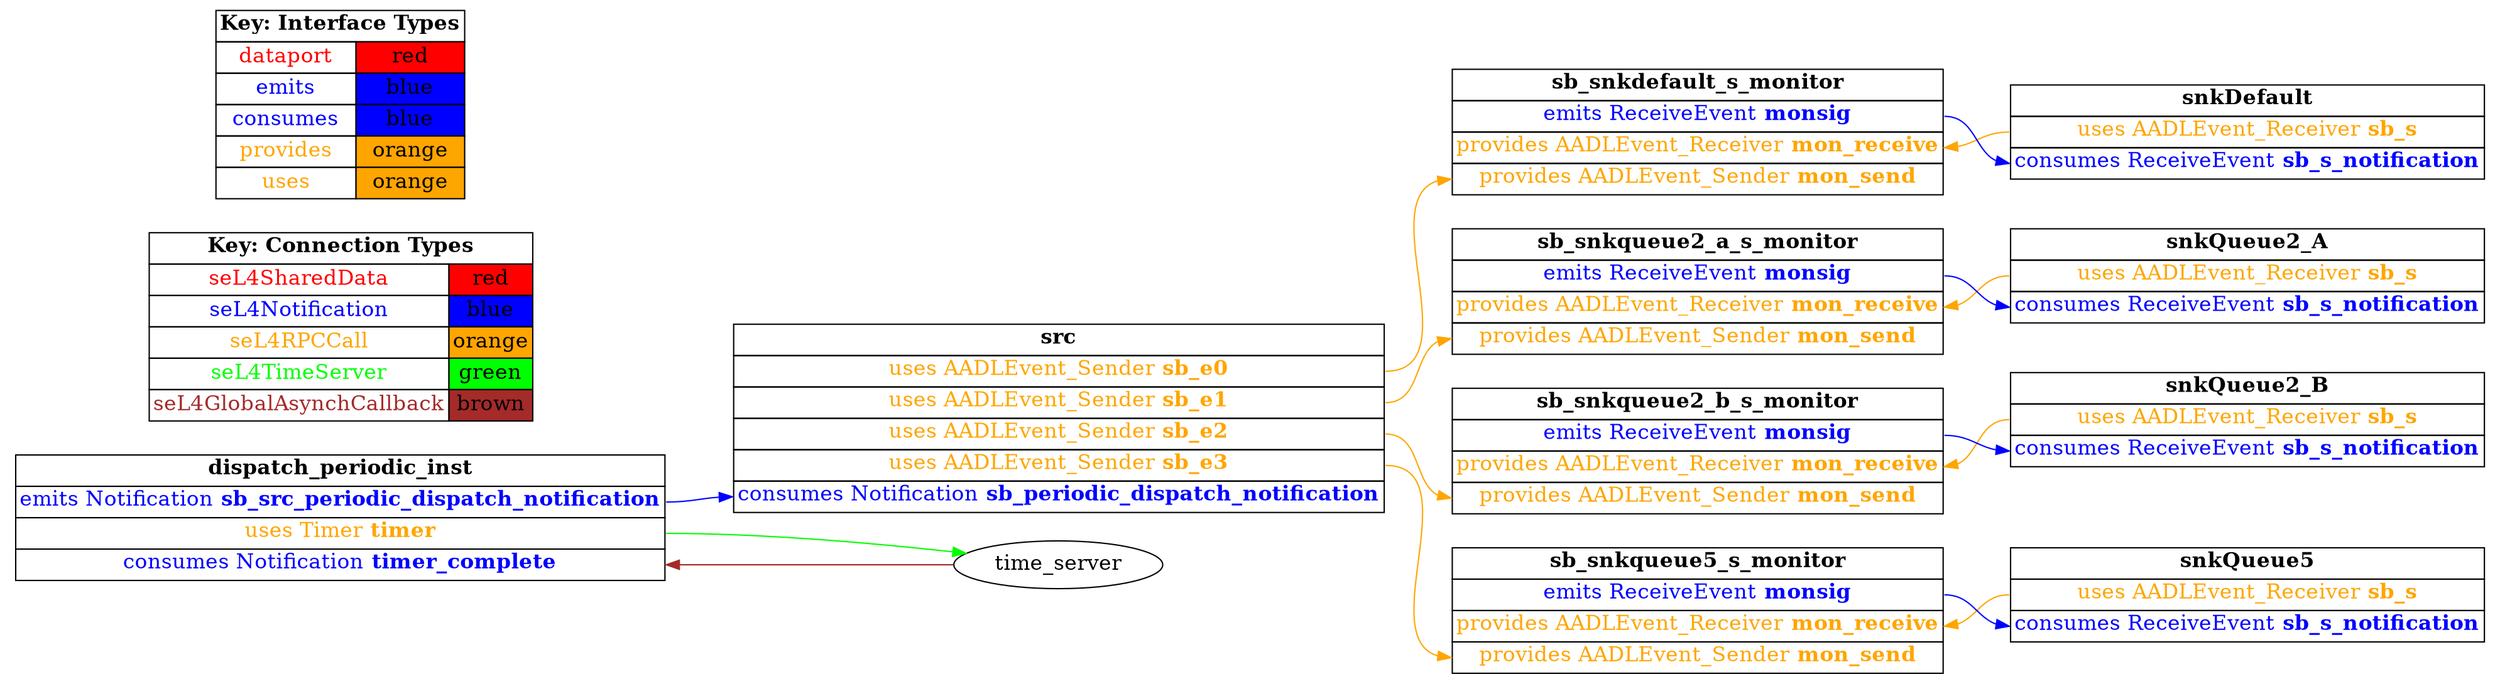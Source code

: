 digraph g {
graph [
  overlap = false,
  rankdir = "LR"
];
node [
  fontsize = "16",
  shape = "ellipse"
];
edge [
];

src [
  label=<
    <TABLE BORDER="0" CELLBORDER="1" CELLSPACING="0">
      <TR><TD><B>src</B></TD></TR>
      <TR><TD PORT="sb_e0"><FONT COLOR="orange">uses AADLEvent_Sender <B>sb_e0</B></FONT></TD></TR>
      <TR><TD PORT="sb_e1"><FONT COLOR="orange">uses AADLEvent_Sender <B>sb_e1</B></FONT></TD></TR>
      <TR><TD PORT="sb_e2"><FONT COLOR="orange">uses AADLEvent_Sender <B>sb_e2</B></FONT></TD></TR>
      <TR><TD PORT="sb_e3"><FONT COLOR="orange">uses AADLEvent_Sender <B>sb_e3</B></FONT></TD></TR>
      <TR><TD PORT="sb_periodic_dispatch_notification"><FONT COLOR="blue">consumes Notification <B>sb_periodic_dispatch_notification</B></FONT></TD></TR>"
    </TABLE>
  >
  shape=plaintext
];

snkDefault [
  label=<
    <TABLE BORDER="0" CELLBORDER="1" CELLSPACING="0">
      <TR><TD><B>snkDefault</B></TD></TR>
      <TR><TD PORT="sb_s"><FONT COLOR="orange">uses AADLEvent_Receiver <B>sb_s</B></FONT></TD></TR>
      <TR><TD PORT="sb_s_notification"><FONT COLOR="blue">consumes ReceiveEvent <B>sb_s_notification</B></FONT></TD></TR>"
    </TABLE>
  >
  shape=plaintext
];

snkQueue2_A [
  label=<
    <TABLE BORDER="0" CELLBORDER="1" CELLSPACING="0">
      <TR><TD><B>snkQueue2_A</B></TD></TR>
      <TR><TD PORT="sb_s"><FONT COLOR="orange">uses AADLEvent_Receiver <B>sb_s</B></FONT></TD></TR>
      <TR><TD PORT="sb_s_notification"><FONT COLOR="blue">consumes ReceiveEvent <B>sb_s_notification</B></FONT></TD></TR>"
    </TABLE>
  >
  shape=plaintext
];

snkQueue2_B [
  label=<
    <TABLE BORDER="0" CELLBORDER="1" CELLSPACING="0">
      <TR><TD><B>snkQueue2_B</B></TD></TR>
      <TR><TD PORT="sb_s"><FONT COLOR="orange">uses AADLEvent_Receiver <B>sb_s</B></FONT></TD></TR>
      <TR><TD PORT="sb_s_notification"><FONT COLOR="blue">consumes ReceiveEvent <B>sb_s_notification</B></FONT></TD></TR>"
    </TABLE>
  >
  shape=plaintext
];

snkQueue5 [
  label=<
    <TABLE BORDER="0" CELLBORDER="1" CELLSPACING="0">
      <TR><TD><B>snkQueue5</B></TD></TR>
      <TR><TD PORT="sb_s"><FONT COLOR="orange">uses AADLEvent_Receiver <B>sb_s</B></FONT></TD></TR>
      <TR><TD PORT="sb_s_notification"><FONT COLOR="blue">consumes ReceiveEvent <B>sb_s_notification</B></FONT></TD></TR>"
    </TABLE>
  >
  shape=plaintext
];

sb_snkdefault_s_monitor [
  label=<
    <TABLE BORDER="0" CELLBORDER="1" CELLSPACING="0">
      <TR><TD><B>sb_snkdefault_s_monitor</B></TD></TR>
      <TR><TD PORT="monsig"><FONT COLOR="blue">emits ReceiveEvent <B>monsig</B></FONT></TD></TR>
      <TR><TD PORT="mon_receive"><FONT COLOR="orange">provides AADLEvent_Receiver <B>mon_receive</B></FONT></TD></TR>
      <TR><TD PORT="mon_send"><FONT COLOR="orange">provides AADLEvent_Sender <B>mon_send</B></FONT></TD></TR>"
    </TABLE>
  >
  shape=plaintext
];

sb_snkqueue2_a_s_monitor [
  label=<
    <TABLE BORDER="0" CELLBORDER="1" CELLSPACING="0">
      <TR><TD><B>sb_snkqueue2_a_s_monitor</B></TD></TR>
      <TR><TD PORT="monsig"><FONT COLOR="blue">emits ReceiveEvent <B>monsig</B></FONT></TD></TR>
      <TR><TD PORT="mon_receive"><FONT COLOR="orange">provides AADLEvent_Receiver <B>mon_receive</B></FONT></TD></TR>
      <TR><TD PORT="mon_send"><FONT COLOR="orange">provides AADLEvent_Sender <B>mon_send</B></FONT></TD></TR>"
    </TABLE>
  >
  shape=plaintext
];

sb_snkqueue2_b_s_monitor [
  label=<
    <TABLE BORDER="0" CELLBORDER="1" CELLSPACING="0">
      <TR><TD><B>sb_snkqueue2_b_s_monitor</B></TD></TR>
      <TR><TD PORT="monsig"><FONT COLOR="blue">emits ReceiveEvent <B>monsig</B></FONT></TD></TR>
      <TR><TD PORT="mon_receive"><FONT COLOR="orange">provides AADLEvent_Receiver <B>mon_receive</B></FONT></TD></TR>
      <TR><TD PORT="mon_send"><FONT COLOR="orange">provides AADLEvent_Sender <B>mon_send</B></FONT></TD></TR>"
    </TABLE>
  >
  shape=plaintext
];

sb_snkqueue5_s_monitor [
  label=<
    <TABLE BORDER="0" CELLBORDER="1" CELLSPACING="0">
      <TR><TD><B>sb_snkqueue5_s_monitor</B></TD></TR>
      <TR><TD PORT="monsig"><FONT COLOR="blue">emits ReceiveEvent <B>monsig</B></FONT></TD></TR>
      <TR><TD PORT="mon_receive"><FONT COLOR="orange">provides AADLEvent_Receiver <B>mon_receive</B></FONT></TD></TR>
      <TR><TD PORT="mon_send"><FONT COLOR="orange">provides AADLEvent_Sender <B>mon_send</B></FONT></TD></TR>"
    </TABLE>
  >
  shape=plaintext
];

dispatch_periodic_inst [
  label=<
    <TABLE BORDER="0" CELLBORDER="1" CELLSPACING="0">
      <TR><TD><B>dispatch_periodic_inst</B></TD></TR>
      <TR><TD PORT="sb_src_periodic_dispatch_notification"><FONT COLOR="blue">emits Notification <B>sb_src_periodic_dispatch_notification</B></FONT></TD></TR>
      <TR><TD PORT="timer"><FONT COLOR="orange">uses Timer <B>timer</B></FONT></TD></TR>
      <TR><TD PORT="timer_complete"><FONT COLOR="blue">consumes Notification <B>timer_complete</B></FONT></TD></TR>"
    </TABLE>
  >
  shape=plaintext
];

connectiontypekey [
  label=<
   <TABLE BORDER="0" CELLBORDER="1" CELLSPACING="0">
     <TR><TD COLSPAN="2"><B>Key: Connection Types</B></TD></TR>
     <TR><TD><FONT COLOR="red">seL4SharedData</FONT></TD><TD BGCOLOR="red">red</TD></TR>
     <TR><TD><FONT COLOR="blue">seL4Notification</FONT></TD><TD BGCOLOR="blue">blue</TD></TR>
     <TR><TD><FONT COLOR="orange">seL4RPCCall</FONT></TD><TD BGCOLOR="orange">orange</TD></TR>
     <TR><TD><FONT COLOR="green">seL4TimeServer</FONT></TD><TD BGCOLOR="green">green</TD></TR>
     <TR><TD><FONT COLOR="brown">seL4GlobalAsynchCallback</FONT></TD><TD BGCOLOR="brown">brown</TD></TR>
   </TABLE>
  >
  shape=plaintext
];

interfacetypekey [
  label=<
   <TABLE BORDER="0" CELLBORDER="1" CELLSPACING="0">
     <TR><TD COLSPAN="2"><B>Key: Interface Types</B></TD></TR>
     <TR><TD><FONT COLOR="red">dataport</FONT></TD><TD BGCOLOR="red">red</TD></TR>
     <TR><TD><FONT COLOR="blue">emits</FONT></TD><TD BGCOLOR="blue">blue</TD></TR>
     <TR><TD><FONT COLOR="blue">consumes</FONT></TD><TD BGCOLOR="blue">blue</TD></TR>
     <TR><TD><FONT COLOR="orange">provides</FONT></TD><TD BGCOLOR="orange">orange</TD></TR>
     <TR><TD><FONT COLOR="orange">uses</FONT></TD><TD BGCOLOR="orange">orange</TD></TR>
   </TABLE>
  >
  shape=plaintext
];

"dispatch_periodic_inst":sb_src_periodic_dispatch_notification -> "src":sb_periodic_dispatch_notification [
  color="blue"
  //label = "seL4Notification"
  id = conn1
];

"src":sb_e0 -> "sb_snkdefault_s_monitor":mon_send [
  color="orange"
  //label = "seL4RPCCall"
  id = conn2
];

"snkDefault":sb_s -> "sb_snkdefault_s_monitor":mon_receive [
  color="orange"
  //label = "seL4RPCCall"
  id = conn3
];

"sb_snkdefault_s_monitor":monsig -> "snkDefault":sb_s_notification [
  color="blue"
  //label = "seL4Notification"
  id = conn4
];

"src":sb_e1 -> "sb_snkqueue2_a_s_monitor":mon_send [
  color="orange"
  //label = "seL4RPCCall"
  id = conn5
];

"snkQueue2_A":sb_s -> "sb_snkqueue2_a_s_monitor":mon_receive [
  color="orange"
  //label = "seL4RPCCall"
  id = conn6
];

"sb_snkqueue2_a_s_monitor":monsig -> "snkQueue2_A":sb_s_notification [
  color="blue"
  //label = "seL4Notification"
  id = conn7
];

"src":sb_e2 -> "sb_snkqueue2_b_s_monitor":mon_send [
  color="orange"
  //label = "seL4RPCCall"
  id = conn8
];

"snkQueue2_B":sb_s -> "sb_snkqueue2_b_s_monitor":mon_receive [
  color="orange"
  //label = "seL4RPCCall"
  id = conn9
];

"sb_snkqueue2_b_s_monitor":monsig -> "snkQueue2_B":sb_s_notification [
  color="blue"
  //label = "seL4Notification"
  id = conn10
];

"src":sb_e3 -> "sb_snkqueue5_s_monitor":mon_send [
  color="orange"
  //label = "seL4RPCCall"
  id = conn11
];

"snkQueue5":sb_s -> "sb_snkqueue5_s_monitor":mon_receive [
  color="orange"
  //label = "seL4RPCCall"
  id = conn12
];

"sb_snkqueue5_s_monitor":monsig -> "snkQueue5":sb_s_notification [
  color="blue"
  //label = "seL4Notification"
  id = conn13
];

"dispatch_periodic_inst":timer -> "time_server":the_timer [
  color="green"
  //label = "seL4TimeServer"
  id = conn14
];

"time_server":timer_notification -> "dispatch_periodic_inst":timer_complete [
  color="brown"
  //label = "seL4GlobalAsynchCallback"
  id = conn15
];

}